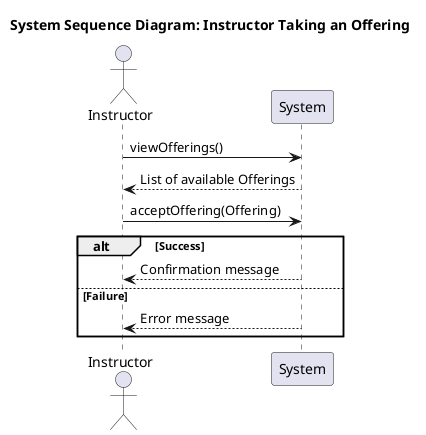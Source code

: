 @startuml System Sequence Diagram: Instructor Taking an Offering
title System Sequence Diagram: Instructor Taking an Offering

actor Instructor
participant System

Instructor -> System: viewOfferings()
System --> Instructor: List of available Offerings

Instructor -> System: acceptOffering(Offering)
alt Success
    System --> Instructor: Confirmation message
else Failure
    System --> Instructor: Error message
end

@enduml
